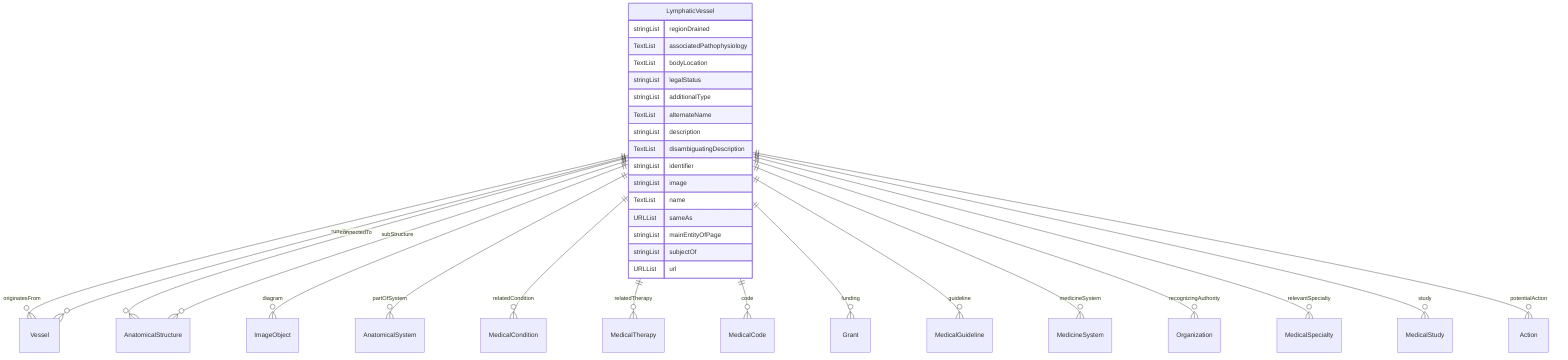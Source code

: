 erDiagram
LymphaticVessel {
    stringList regionDrained  
    TextList associatedPathophysiology  
    TextList bodyLocation  
    stringList legalStatus  
    stringList additionalType  
    TextList alternateName  
    stringList description  
    TextList disambiguatingDescription  
    stringList identifier  
    stringList image  
    TextList name  
    URLList sameAs  
    stringList mainEntityOfPage  
    stringList subjectOf  
    URLList url  
}

LymphaticVessel ||--}o Vessel : "originatesFrom"
LymphaticVessel ||--}o Vessel : "runsTo"
LymphaticVessel ||--}o AnatomicalStructure : "connectedTo"
LymphaticVessel ||--}o ImageObject : "diagram"
LymphaticVessel ||--}o AnatomicalSystem : "partOfSystem"
LymphaticVessel ||--}o MedicalCondition : "relatedCondition"
LymphaticVessel ||--}o MedicalTherapy : "relatedTherapy"
LymphaticVessel ||--}o AnatomicalStructure : "subStructure"
LymphaticVessel ||--}o MedicalCode : "code"
LymphaticVessel ||--}o Grant : "funding"
LymphaticVessel ||--}o MedicalGuideline : "guideline"
LymphaticVessel ||--}o MedicineSystem : "medicineSystem"
LymphaticVessel ||--}o Organization : "recognizingAuthority"
LymphaticVessel ||--}o MedicalSpecialty : "relevantSpecialty"
LymphaticVessel ||--}o MedicalStudy : "study"
LymphaticVessel ||--}o Action : "potentialAction"